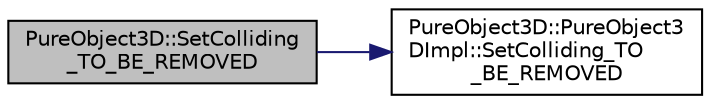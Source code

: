 digraph "PureObject3D::SetColliding_TO_BE_REMOVED"
{
 // LATEX_PDF_SIZE
  edge [fontname="Helvetica",fontsize="10",labelfontname="Helvetica",labelfontsize="10"];
  node [fontname="Helvetica",fontsize="10",shape=record];
  rankdir="LR";
  Node1 [label="PureObject3D::SetColliding\l_TO_BE_REMOVED",height=0.2,width=0.4,color="black", fillcolor="grey75", style="filled", fontcolor="black",tooltip="Sets whether colliding is enabled."];
  Node1 -> Node2 [color="midnightblue",fontsize="10",style="solid",fontname="Helvetica"];
  Node2 [label="PureObject3D::PureObject3\lDImpl::SetColliding_TO\l_BE_REMOVED",height=0.2,width=0.4,color="black", fillcolor="white", style="filled",URL="$class_pure_object3_d_1_1_pure_object3_d_impl.html#acd178a075fbe3b0c0e4fbc68b8deeac1",tooltip=" "];
}
